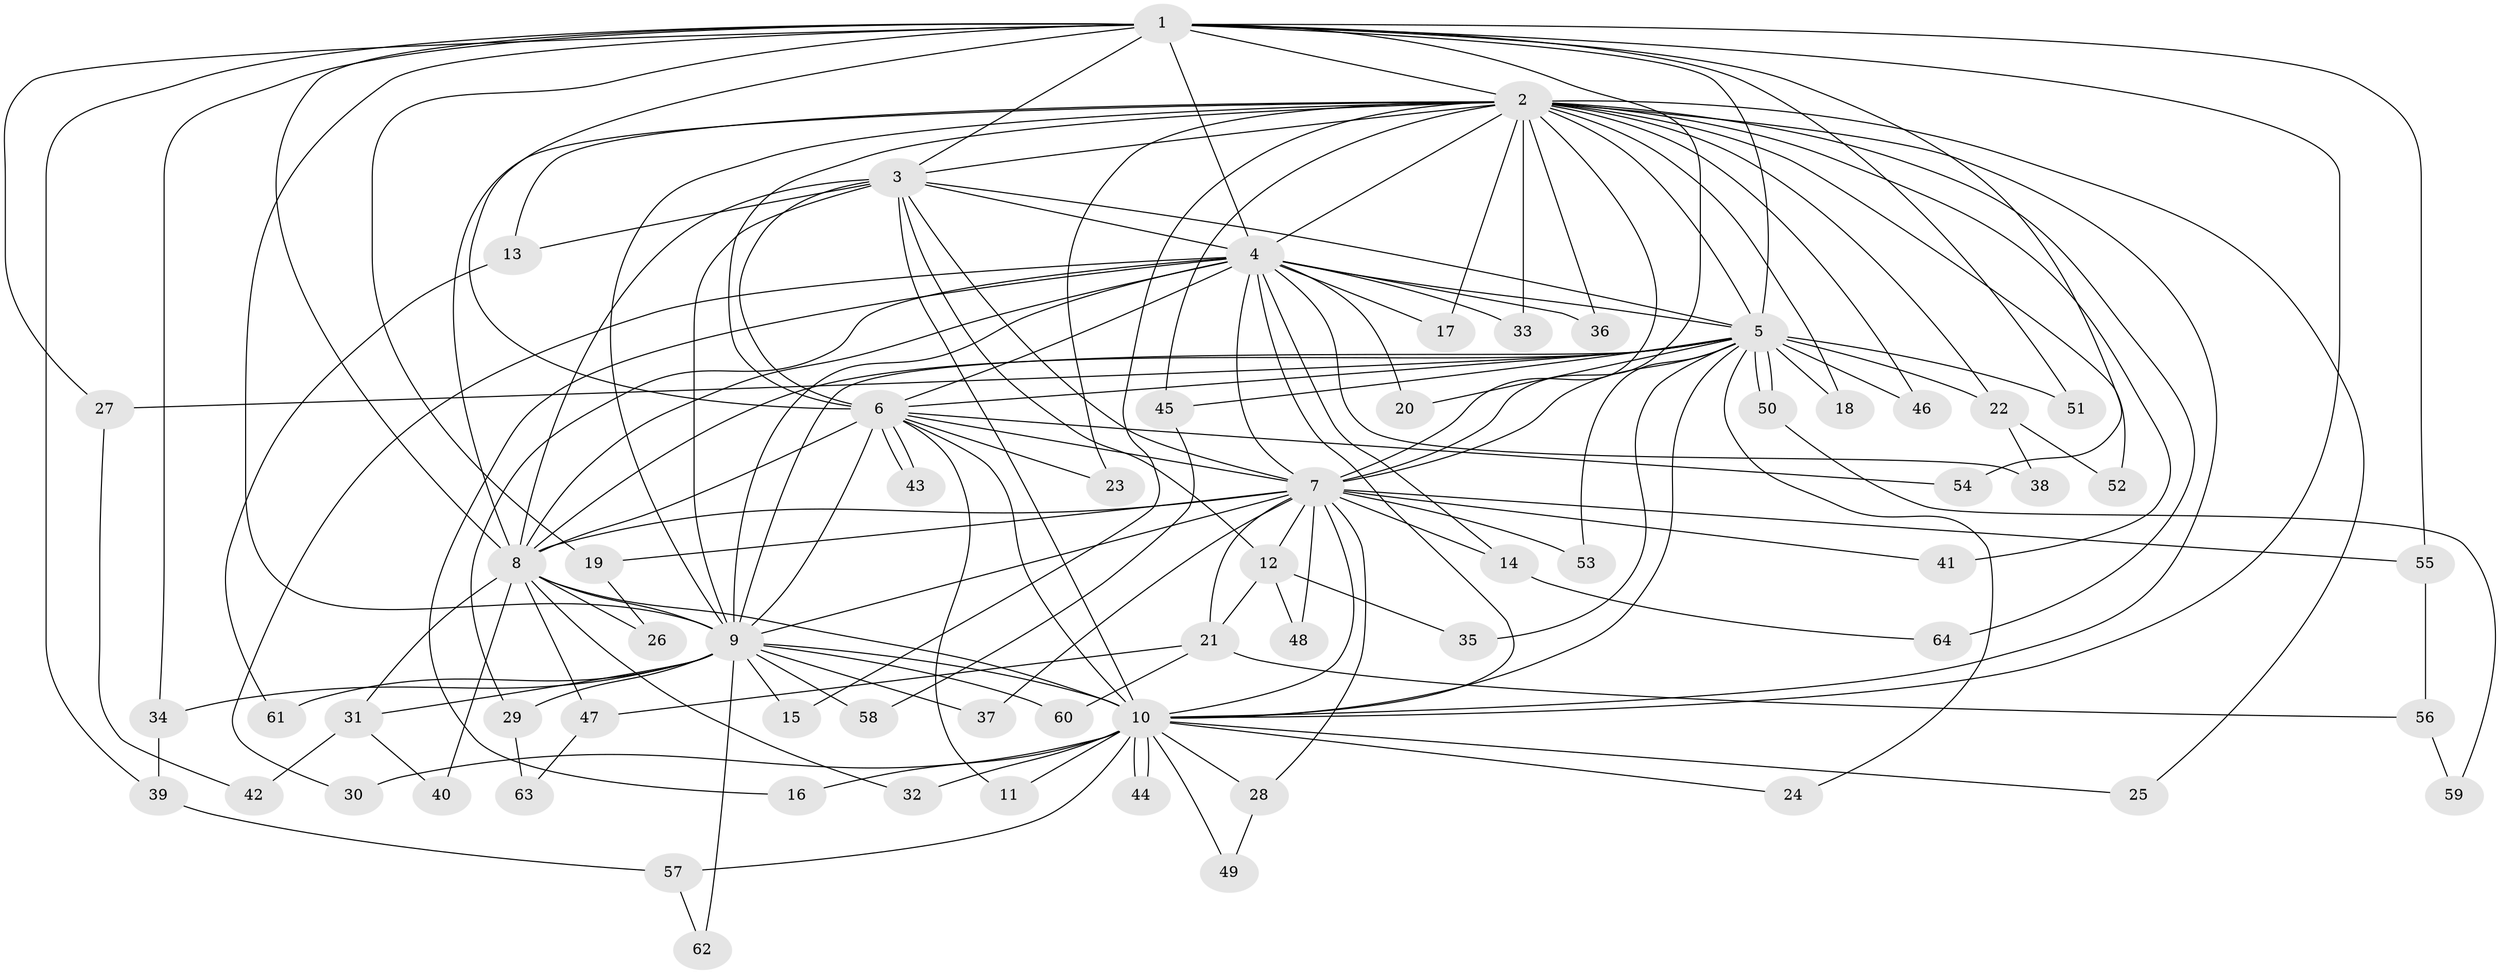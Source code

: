 // coarse degree distribution, {8: 0.07692307692307693, 22: 0.038461538461538464, 9: 0.038461538461538464, 7: 0.038461538461538464, 6: 0.038461538461538464, 2: 0.38461538461538464, 10: 0.038461538461538464, 4: 0.038461538461538464, 3: 0.11538461538461539, 1: 0.19230769230769232}
// Generated by graph-tools (version 1.1) at 2025/49/03/04/25 22:49:22]
// undirected, 64 vertices, 153 edges
graph export_dot {
  node [color=gray90,style=filled];
  1;
  2;
  3;
  4;
  5;
  6;
  7;
  8;
  9;
  10;
  11;
  12;
  13;
  14;
  15;
  16;
  17;
  18;
  19;
  20;
  21;
  22;
  23;
  24;
  25;
  26;
  27;
  28;
  29;
  30;
  31;
  32;
  33;
  34;
  35;
  36;
  37;
  38;
  39;
  40;
  41;
  42;
  43;
  44;
  45;
  46;
  47;
  48;
  49;
  50;
  51;
  52;
  53;
  54;
  55;
  56;
  57;
  58;
  59;
  60;
  61;
  62;
  63;
  64;
  1 -- 2;
  1 -- 3;
  1 -- 4;
  1 -- 5;
  1 -- 6;
  1 -- 7;
  1 -- 8;
  1 -- 9;
  1 -- 10;
  1 -- 19;
  1 -- 27;
  1 -- 34;
  1 -- 39;
  1 -- 51;
  1 -- 54;
  1 -- 55;
  2 -- 3;
  2 -- 4;
  2 -- 5;
  2 -- 6;
  2 -- 7;
  2 -- 8;
  2 -- 9;
  2 -- 10;
  2 -- 13;
  2 -- 15;
  2 -- 17;
  2 -- 18;
  2 -- 22;
  2 -- 23;
  2 -- 25;
  2 -- 33;
  2 -- 36;
  2 -- 41;
  2 -- 45;
  2 -- 46;
  2 -- 52;
  2 -- 64;
  3 -- 4;
  3 -- 5;
  3 -- 6;
  3 -- 7;
  3 -- 8;
  3 -- 9;
  3 -- 10;
  3 -- 12;
  3 -- 13;
  4 -- 5;
  4 -- 6;
  4 -- 7;
  4 -- 8;
  4 -- 9;
  4 -- 10;
  4 -- 14;
  4 -- 16;
  4 -- 17;
  4 -- 20;
  4 -- 29;
  4 -- 30;
  4 -- 33;
  4 -- 36;
  4 -- 38;
  5 -- 6;
  5 -- 7;
  5 -- 8;
  5 -- 9;
  5 -- 10;
  5 -- 18;
  5 -- 20;
  5 -- 22;
  5 -- 24;
  5 -- 27;
  5 -- 35;
  5 -- 45;
  5 -- 46;
  5 -- 50;
  5 -- 50;
  5 -- 51;
  5 -- 53;
  6 -- 7;
  6 -- 8;
  6 -- 9;
  6 -- 10;
  6 -- 11;
  6 -- 23;
  6 -- 43;
  6 -- 43;
  6 -- 54;
  7 -- 8;
  7 -- 9;
  7 -- 10;
  7 -- 12;
  7 -- 14;
  7 -- 19;
  7 -- 21;
  7 -- 28;
  7 -- 37;
  7 -- 41;
  7 -- 48;
  7 -- 53;
  7 -- 55;
  8 -- 9;
  8 -- 10;
  8 -- 26;
  8 -- 31;
  8 -- 32;
  8 -- 40;
  8 -- 47;
  9 -- 10;
  9 -- 15;
  9 -- 29;
  9 -- 31;
  9 -- 34;
  9 -- 37;
  9 -- 58;
  9 -- 60;
  9 -- 61;
  9 -- 62;
  10 -- 11;
  10 -- 16;
  10 -- 24;
  10 -- 25;
  10 -- 28;
  10 -- 30;
  10 -- 32;
  10 -- 44;
  10 -- 44;
  10 -- 49;
  10 -- 57;
  12 -- 21;
  12 -- 35;
  12 -- 48;
  13 -- 61;
  14 -- 64;
  19 -- 26;
  21 -- 47;
  21 -- 56;
  21 -- 60;
  22 -- 38;
  22 -- 52;
  27 -- 42;
  28 -- 49;
  29 -- 63;
  31 -- 40;
  31 -- 42;
  34 -- 39;
  39 -- 57;
  45 -- 58;
  47 -- 63;
  50 -- 59;
  55 -- 56;
  56 -- 59;
  57 -- 62;
}
